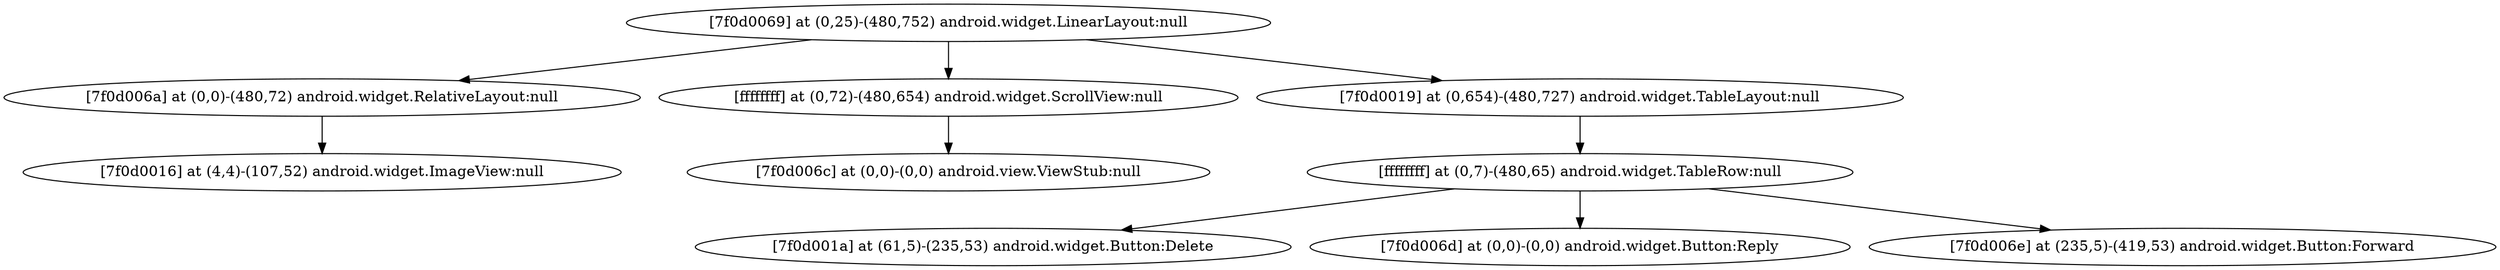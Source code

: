 strict digraph G {
  1 [ label="[7f0d0069] at (0,25)-(480,752) android.widget.LinearLayout:null" ];
  2 [ label="[7f0d006a] at (0,0)-(480,72) android.widget.RelativeLayout:null" ];
  3 [ label="[7f0d0016] at (4,4)-(107,52) android.widget.ImageView:null" ];
  4 [ label="[ffffffff] at (0,72)-(480,654) android.widget.ScrollView:null" ];
  5 [ label="[7f0d006c] at (0,0)-(0,0) android.view.ViewStub:null" ];
  6 [ label="[7f0d0019] at (0,654)-(480,727) android.widget.TableLayout:null" ];
  7 [ label="[ffffffff] at (0,7)-(480,65) android.widget.TableRow:null" ];
  8 [ label="[7f0d001a] at (61,5)-(235,53) android.widget.Button:Delete" ];
  9 [ label="[7f0d006d] at (0,0)-(0,0) android.widget.Button:Reply" ];
  10 [ label="[7f0d006e] at (235,5)-(419,53) android.widget.Button:Forward" ];
  1 -> 2;
  2 -> 3;
  1 -> 4;
  4 -> 5;
  1 -> 6;
  6 -> 7;
  7 -> 8;
  7 -> 9;
  7 -> 10;
}
